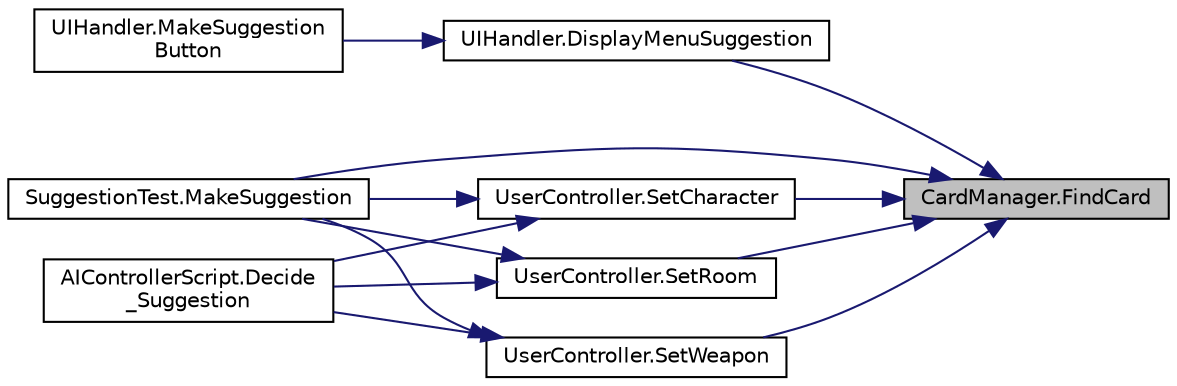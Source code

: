 digraph "CardManager.FindCard"
{
 // LATEX_PDF_SIZE
  edge [fontname="Helvetica",fontsize="10",labelfontname="Helvetica",labelfontsize="10"];
  node [fontname="Helvetica",fontsize="10",shape=record];
  rankdir="RL";
  Node1 [label="CardManager.FindCard",height=0.2,width=0.4,color="black", fillcolor="grey75", style="filled", fontcolor="black",tooltip=" "];
  Node1 -> Node2 [dir="back",color="midnightblue",fontsize="10",style="solid"];
  Node2 [label="UIHandler.DisplayMenuSuggestion",height=0.2,width=0.4,color="black", fillcolor="white", style="filled",URL="$class_u_i_handler.html#a99048b81a1303baba7efd44095c0f235",tooltip=" "];
  Node2 -> Node3 [dir="back",color="midnightblue",fontsize="10",style="solid"];
  Node3 [label="UIHandler.MakeSuggestion\lButton",height=0.2,width=0.4,color="black", fillcolor="white", style="filled",URL="$class_u_i_handler.html#a52241b6fefb8a446c2c000202216bfd2",tooltip="makes suggestion when the button is pressed"];
  Node1 -> Node4 [dir="back",color="midnightblue",fontsize="10",style="solid"];
  Node4 [label="SuggestionTest.MakeSuggestion",height=0.2,width=0.4,color="black", fillcolor="white", style="filled",URL="$class_suggestion_test.html#ac6fed8b504eb8b103cb5c38fa895edf3",tooltip="get test choices and make suggestion"];
  Node1 -> Node5 [dir="back",color="midnightblue",fontsize="10",style="solid"];
  Node5 [label="UserController.SetCharacter",height=0.2,width=0.4,color="black", fillcolor="white", style="filled",URL="$class_user_controller.html#a16a0eca976cd0f767ab444ba8d96c4a8",tooltip=" "];
  Node5 -> Node6 [dir="back",color="midnightblue",fontsize="10",style="solid"];
  Node6 [label="AIControllerScript.Decide\l_Suggestion",height=0.2,width=0.4,color="black", fillcolor="white", style="filled",URL="$class_a_i_controller_script.html#affdf86fa313c46463a9a5a2b20020a17",tooltip="Decides what the AI should suggest this should match the flow chart of the AI"];
  Node5 -> Node4 [dir="back",color="midnightblue",fontsize="10",style="solid"];
  Node1 -> Node7 [dir="back",color="midnightblue",fontsize="10",style="solid"];
  Node7 [label="UserController.SetRoom",height=0.2,width=0.4,color="black", fillcolor="white", style="filled",URL="$class_user_controller.html#a80cdb48f3a7a1dbac2af911fb26d1c41",tooltip=" "];
  Node7 -> Node6 [dir="back",color="midnightblue",fontsize="10",style="solid"];
  Node7 -> Node4 [dir="back",color="midnightblue",fontsize="10",style="solid"];
  Node1 -> Node8 [dir="back",color="midnightblue",fontsize="10",style="solid"];
  Node8 [label="UserController.SetWeapon",height=0.2,width=0.4,color="black", fillcolor="white", style="filled",URL="$class_user_controller.html#aea1bd5d7b45854e5113b459a2b11dd35",tooltip=" "];
  Node8 -> Node6 [dir="back",color="midnightblue",fontsize="10",style="solid"];
  Node8 -> Node4 [dir="back",color="midnightblue",fontsize="10",style="solid"];
}
